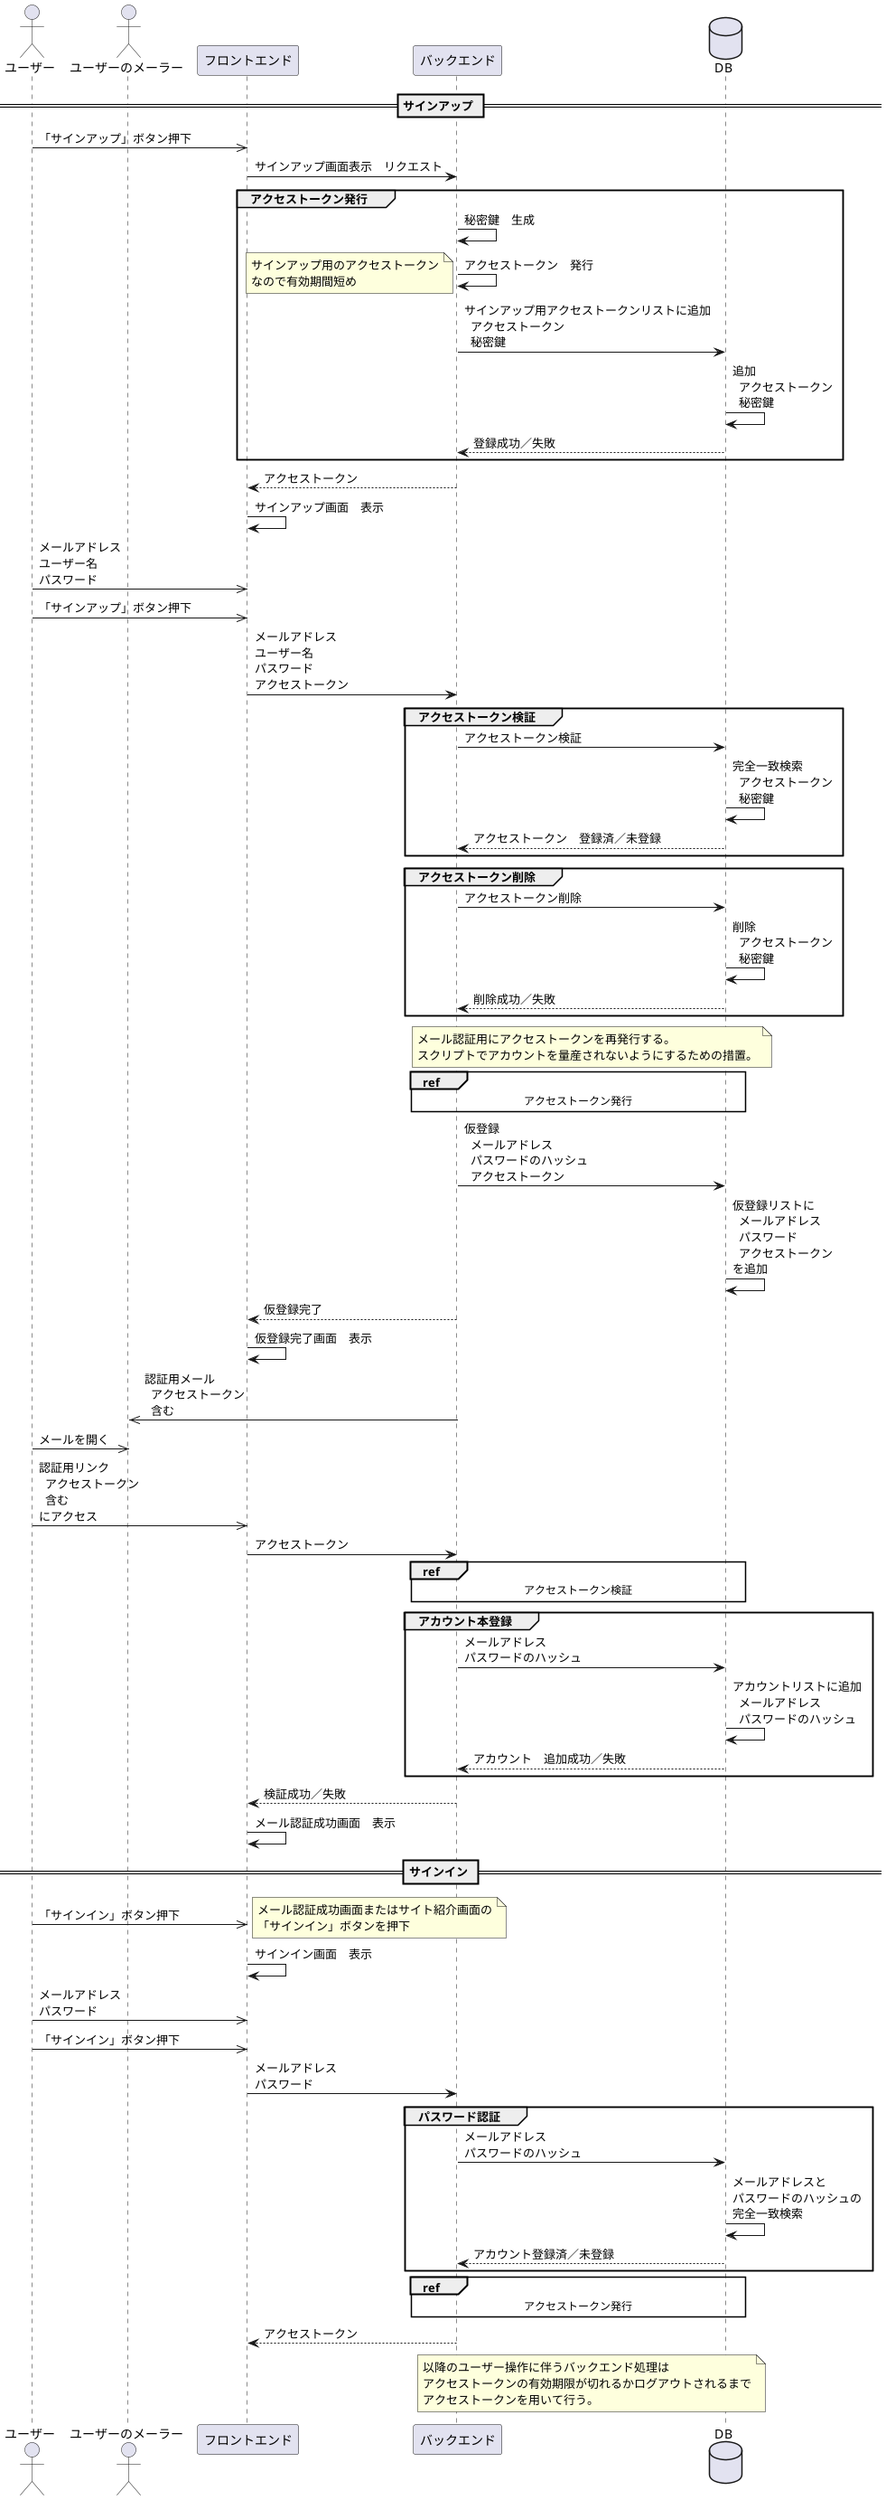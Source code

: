 @startuml 1-1_register-user

== サインアップ ==

actor ユーザー as user
actor ユーザーのメーラー as mailer
participant フロントエンド as frontend
participant バックエンド as backend
database DB

user ->> frontend : 「サインアップ」ボタン押下
frontend -> backend : サインアップ画面表示　リクエスト
group アクセストークン発行
    backend -> backend : 秘密鍵　生成
    backend -> backend : アクセストークン　発行
    note left : サインアップ用のアクセストークン\nなので有効期間短め
    backend -> DB : サインアップ用アクセストークンリストに追加\n  アクセストークン\n  秘密鍵
    DB -> DB : 追加\n  アクセストークン\n  秘密鍵
    DB --> backend : 登録成功／失敗
end
backend --> frontend : アクセストークン
frontend -> frontend : サインアップ画面　表示
user ->> frontend : メールアドレス\nユーザー名\nパスワード
user ->> frontend : 「サインアップ」ボタン押下
frontend -> backend : メールアドレス\nユーザー名\nパスワード\nアクセストークン
group アクセストークン検証
    backend -> DB : アクセストークン検証
    DB -> DB : 完全一致検索\n  アクセストークン\n  秘密鍵
    DB --> backend : アクセストークン　登録済／未登録
end
group アクセストークン削除
    backend -> DB : アクセストークン削除
    DB -> DB : 削除\n  アクセストークン\n  秘密鍵
    DB --> backend : 削除成功／失敗
end
note over backend, DB : メール認証用にアクセストークンを再発行する。\nスクリプトでアカウントを量産されないようにするための措置。
ref over backend, DB : アクセストークン発行
backend -> DB : 仮登録\n  メールアドレス\n  パスワードのハッシュ\n  アクセストークン
DB -> DB : 仮登録リストに\n  メールアドレス\n  パスワード\n  アクセストークン\nを追加
backend --> frontend : 仮登録完了
frontend -> frontend : 仮登録完了画面　表示
backend ->> mailer : 認証用メール\n  アクセストークン\n  含む
user ->> mailer : メールを開く
user ->> frontend : 認証用リンク\n  アクセストークン\n  含む\nにアクセス
frontend -> backend : アクセストークン
ref over backend, DB : アクセストークン検証
group アカウント本登録
    backend -> DB : メールアドレス\nパスワードのハッシュ
    DB -> DB : アカウントリストに追加\n  メールアドレス\n  パスワードのハッシュ
    DB --> backend : アカウント　追加成功／失敗
end
backend --> frontend : 検証成功／失敗
frontend -> frontend : メール認証成功画面　表示

== サインイン ==

user ->> frontend : 「サインイン」ボタン押下
note right : メール認証成功画面またはサイト紹介画面の\n「サインイン」ボタンを押下
frontend -> frontend : サインイン画面　表示
user ->> frontend : メールアドレス\nパスワード
user ->> frontend : 「サインイン」ボタン押下
frontend -> backend : メールアドレス\nパスワード
group パスワード認証
    backend -> DB : メールアドレス\nパスワードのハッシュ
    DB -> DB : メールアドレスと\nパスワードのハッシュの\n完全一致検索
    DB --> backend : アカウント登録済／未登録
end
ref over backend, DB : アクセストークン発行
backend --> frontend : アクセストークン
note over backend, DB : 以降のユーザー操作に伴うバックエンド処理は\nアクセストークンの有効期限が切れるかログアウトされるまで\nアクセストークンを用いて行う。

@enduml
